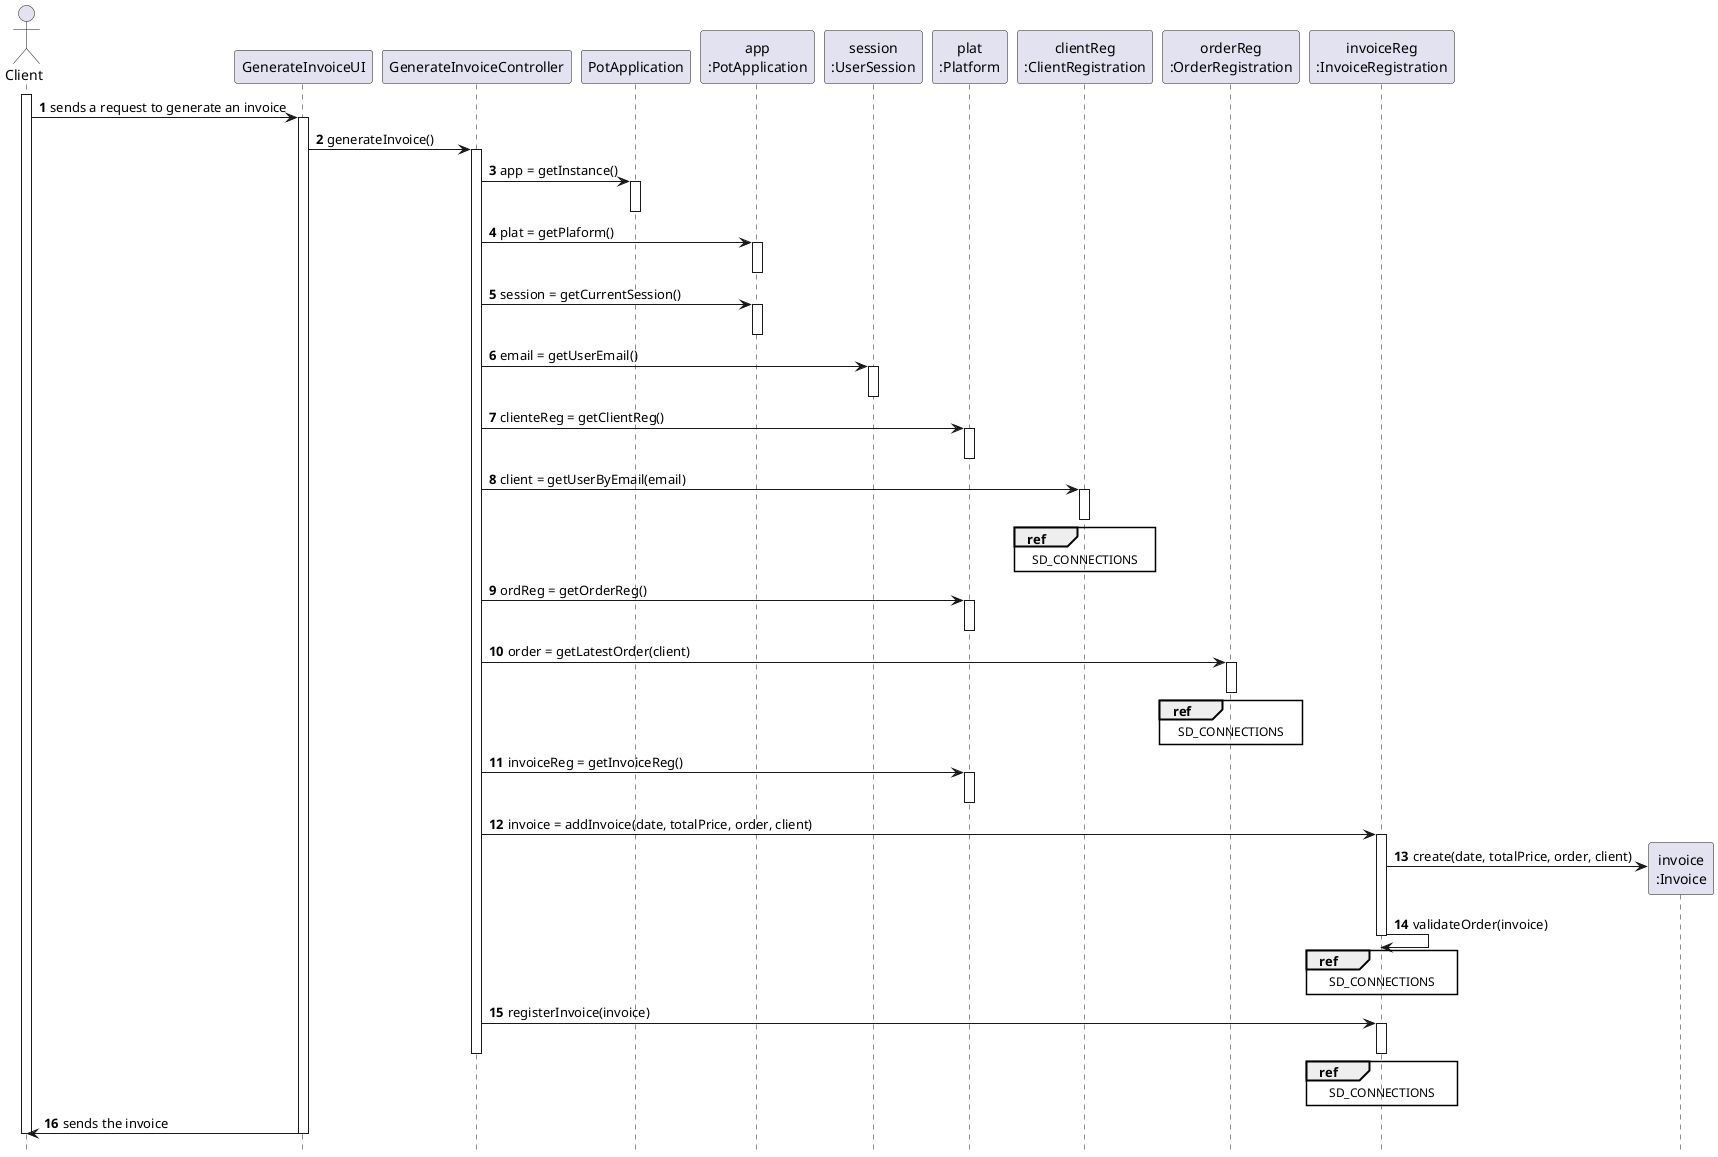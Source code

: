 @startuml
autonumber
hide footbox

actor "Client" as CL

participant "GenerateInvoiceUI" as UI
participant "GenerateInvoiceController" as CTRL
participant "PotApplication" as _APP
participant "app\n:PotApplication" as APP
participant "session\n:UserSession" as SESSION
participant "plat\n:Platform" as PLAT
participant "clientReg\n:ClientRegistration" as CR
participant "orderReg\n:OrderRegistration" as OR
participant "invoiceReg\n:InvoiceRegistration" as IR
participant "invoice\n:Invoice" as I

activate CL

CL -> UI : sends a request to generate an invoice
activate UI
UI -> CTRL : generateInvoice()
activate CTRL
CTRL -> _APP: app = getInstance()
activate _APP
deactivate _APP

CTRL -> APP: plat = getPlaform()
activate APP
deactivate APP

CTRL -> APP: session = getCurrentSession()
activate APP
deactivate APP

CTRL -> SESSION: email = getUserEmail()
activate SESSION
deactivate SESSION
CTRL -> PLAT : clienteReg = getClientReg()
activate PLAT
deactivate PLAT
CTRL -> CR : client = getUserByEmail(email)
activate CR
ref over CR
SD_CONNECTIONS
end ref
deactivate CR

CTRL -> PLAT : ordReg = getOrderReg()
activate PLAT
deactivate PLAT
CTRL -> OR : order = getLatestOrder(client)
activate OR
ref over OR
SD_CONNECTIONS
end ref
deactivate OR

CTRL -> PLAT : invoiceReg = getInvoiceReg()
activate PLAT
deactivate PLAT

CTRL -> IR : invoice = addInvoice(date, totalPrice, order, client)
activate IR
IR -> I** : create(date, totalPrice, order, client)
IR -> IR : validateOrder(invoice)
ref over IR
SD_CONNECTIONS
end ref
deactivate IR

CTRL -> IR : registerInvoice(invoice)
activate IR
ref over IR
SD_CONNECTIONS
end ref
deactivate IR
deactivate CTRL
UI -> CL : sends the invoice
deactivate UI
deactivate CL

@enduml